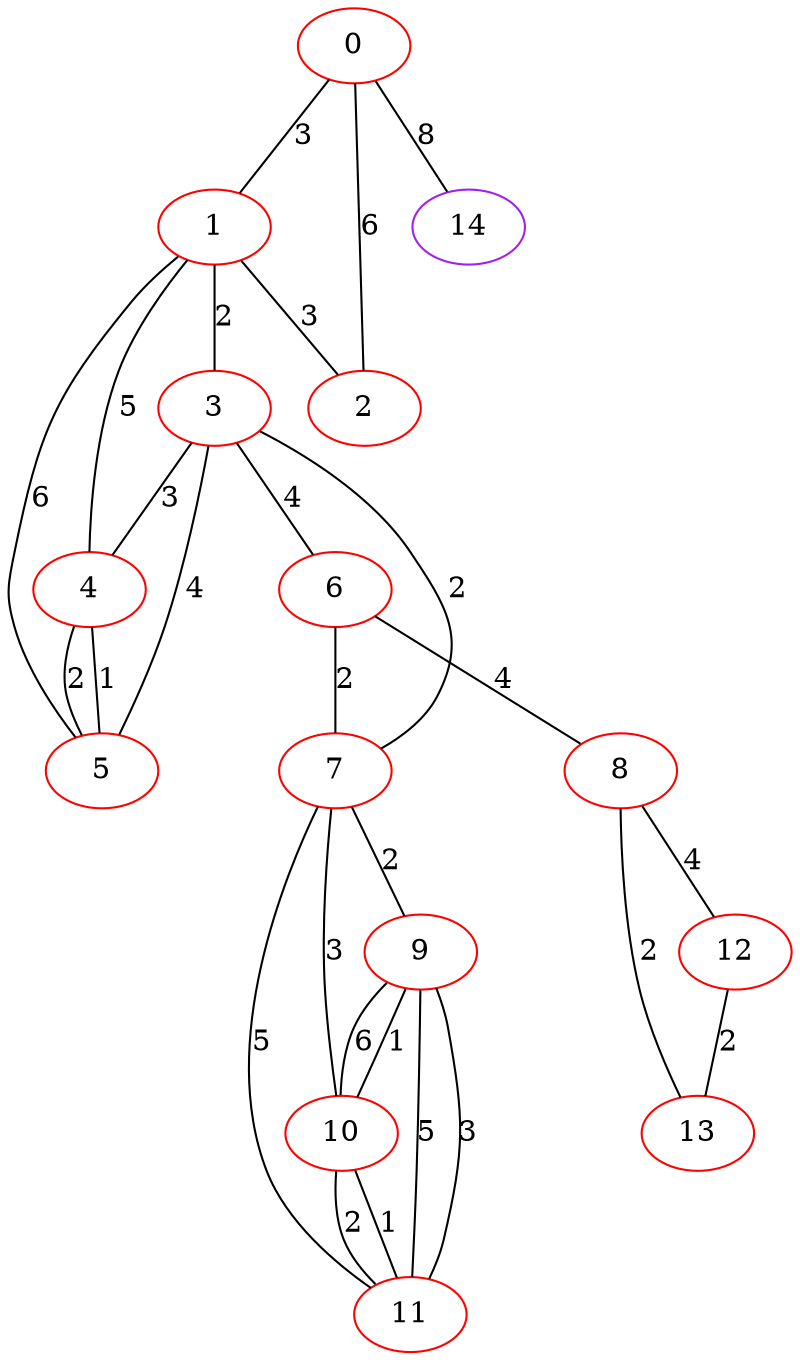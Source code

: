 graph "" {
0 [color=red, weight=1];
1 [color=red, weight=1];
2 [color=red, weight=1];
3 [color=red, weight=1];
4 [color=red, weight=1];
5 [color=red, weight=1];
6 [color=red, weight=1];
7 [color=red, weight=1];
8 [color=red, weight=1];
9 [color=red, weight=1];
10 [color=red, weight=1];
11 [color=red, weight=1];
12 [color=red, weight=1];
13 [color=red, weight=1];
14 [color=purple, weight=4];
0 -- 1  [key=0, label=3];
0 -- 2  [key=0, label=6];
0 -- 14  [key=0, label=8];
1 -- 2  [key=0, label=3];
1 -- 3  [key=0, label=2];
1 -- 4  [key=0, label=5];
1 -- 5  [key=0, label=6];
3 -- 4  [key=0, label=3];
3 -- 5  [key=0, label=4];
3 -- 6  [key=0, label=4];
3 -- 7  [key=0, label=2];
4 -- 5  [key=0, label=1];
4 -- 5  [key=1, label=2];
6 -- 8  [key=0, label=4];
6 -- 7  [key=0, label=2];
7 -- 11  [key=0, label=5];
7 -- 9  [key=0, label=2];
7 -- 10  [key=0, label=3];
8 -- 12  [key=0, label=4];
8 -- 13  [key=0, label=2];
9 -- 10  [key=0, label=6];
9 -- 10  [key=1, label=1];
9 -- 11  [key=0, label=5];
9 -- 11  [key=1, label=3];
10 -- 11  [key=0, label=1];
10 -- 11  [key=1, label=2];
12 -- 13  [key=0, label=2];
}
